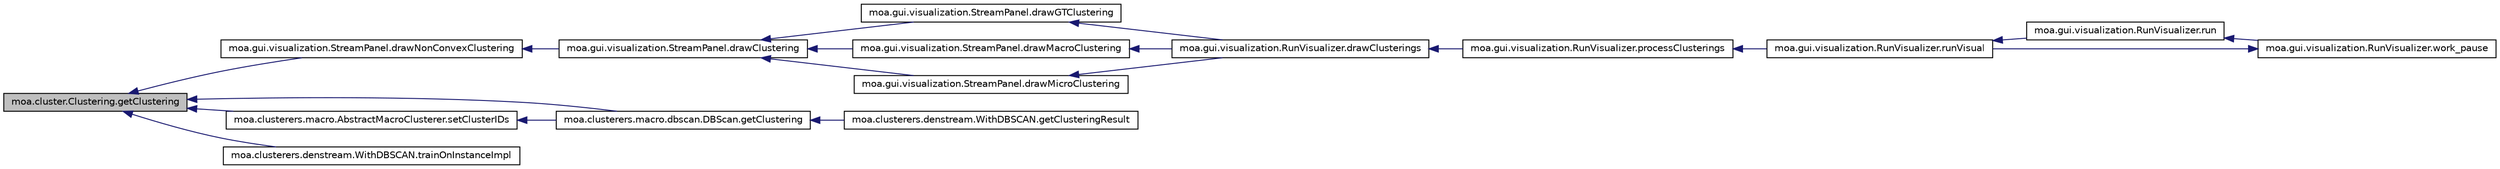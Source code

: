 digraph G
{
  edge [fontname="Helvetica",fontsize="10",labelfontname="Helvetica",labelfontsize="10"];
  node [fontname="Helvetica",fontsize="10",shape=record];
  rankdir=LR;
  Node1 [label="moa.cluster.Clustering.getClustering",height=0.2,width=0.4,color="black", fillcolor="grey75", style="filled" fontcolor="black"];
  Node1 -> Node2 [dir=back,color="midnightblue",fontsize="10",style="solid",fontname="Helvetica"];
  Node2 [label="moa.gui.visualization.StreamPanel.drawNonConvexClustering",height=0.2,width=0.4,color="black", fillcolor="white", style="filled",URL="$classmoa_1_1gui_1_1visualization_1_1StreamPanel.html#aef75fd4f2ff2510a374d1bcafe779a8c"];
  Node2 -> Node3 [dir=back,color="midnightblue",fontsize="10",style="solid",fontname="Helvetica"];
  Node3 [label="moa.gui.visualization.StreamPanel.drawClustering",height=0.2,width=0.4,color="black", fillcolor="white", style="filled",URL="$classmoa_1_1gui_1_1visualization_1_1StreamPanel.html#a168d88c5c0dc4fda9a2495e643bf7207"];
  Node3 -> Node4 [dir=back,color="midnightblue",fontsize="10",style="solid",fontname="Helvetica"];
  Node4 [label="moa.gui.visualization.StreamPanel.drawGTClustering",height=0.2,width=0.4,color="black", fillcolor="white", style="filled",URL="$classmoa_1_1gui_1_1visualization_1_1StreamPanel.html#a8988185291e95b038cc3e2e12e837889"];
  Node4 -> Node5 [dir=back,color="midnightblue",fontsize="10",style="solid",fontname="Helvetica"];
  Node5 [label="moa.gui.visualization.RunVisualizer.drawClusterings",height=0.2,width=0.4,color="black", fillcolor="white", style="filled",URL="$classmoa_1_1gui_1_1visualization_1_1RunVisualizer.html#a1a86658d48e37c8f62929b39a2982ce2"];
  Node5 -> Node6 [dir=back,color="midnightblue",fontsize="10",style="solid",fontname="Helvetica"];
  Node6 [label="moa.gui.visualization.RunVisualizer.processClusterings",height=0.2,width=0.4,color="black", fillcolor="white", style="filled",URL="$classmoa_1_1gui_1_1visualization_1_1RunVisualizer.html#ace13c1243d94edf61592e1d37dd14bd0"];
  Node6 -> Node7 [dir=back,color="midnightblue",fontsize="10",style="solid",fontname="Helvetica"];
  Node7 [label="moa.gui.visualization.RunVisualizer.runVisual",height=0.2,width=0.4,color="black", fillcolor="white", style="filled",URL="$classmoa_1_1gui_1_1visualization_1_1RunVisualizer.html#af40a82de4ae8183b09175d6e7f392203"];
  Node7 -> Node8 [dir=back,color="midnightblue",fontsize="10",style="solid",fontname="Helvetica"];
  Node8 [label="moa.gui.visualization.RunVisualizer.run",height=0.2,width=0.4,color="black", fillcolor="white", style="filled",URL="$classmoa_1_1gui_1_1visualization_1_1RunVisualizer.html#a499a0fbd6f3ec8c5625af2dd15072839"];
  Node8 -> Node9 [dir=back,color="midnightblue",fontsize="10",style="solid",fontname="Helvetica"];
  Node9 [label="moa.gui.visualization.RunVisualizer.work_pause",height=0.2,width=0.4,color="black", fillcolor="white", style="filled",URL="$classmoa_1_1gui_1_1visualization_1_1RunVisualizer.html#ac7da17ff513eaf15f3f2fa147160c580"];
  Node9 -> Node7 [dir=back,color="midnightblue",fontsize="10",style="solid",fontname="Helvetica"];
  Node3 -> Node10 [dir=back,color="midnightblue",fontsize="10",style="solid",fontname="Helvetica"];
  Node10 [label="moa.gui.visualization.StreamPanel.drawMacroClustering",height=0.2,width=0.4,color="black", fillcolor="white", style="filled",URL="$classmoa_1_1gui_1_1visualization_1_1StreamPanel.html#a10683b9b452d85b6b4fdd3802d664e1b"];
  Node10 -> Node5 [dir=back,color="midnightblue",fontsize="10",style="solid",fontname="Helvetica"];
  Node3 -> Node11 [dir=back,color="midnightblue",fontsize="10",style="solid",fontname="Helvetica"];
  Node11 [label="moa.gui.visualization.StreamPanel.drawMicroClustering",height=0.2,width=0.4,color="black", fillcolor="white", style="filled",URL="$classmoa_1_1gui_1_1visualization_1_1StreamPanel.html#af7da024f8470f4258f9a150013fa8253"];
  Node11 -> Node5 [dir=back,color="midnightblue",fontsize="10",style="solid",fontname="Helvetica"];
  Node1 -> Node12 [dir=back,color="midnightblue",fontsize="10",style="solid",fontname="Helvetica"];
  Node12 [label="moa.clusterers.macro.dbscan.DBScan.getClustering",height=0.2,width=0.4,color="black", fillcolor="white", style="filled",URL="$classmoa_1_1clusterers_1_1macro_1_1dbscan_1_1DBScan.html#afc1d9bb37a240d1c8feb84c771c04bf8"];
  Node12 -> Node13 [dir=back,color="midnightblue",fontsize="10",style="solid",fontname="Helvetica"];
  Node13 [label="moa.clusterers.denstream.WithDBSCAN.getClusteringResult",height=0.2,width=0.4,color="black", fillcolor="white", style="filled",URL="$classmoa_1_1clusterers_1_1denstream_1_1WithDBSCAN.html#aa20703dd9e1103106ed8cba31323dd1b"];
  Node1 -> Node14 [dir=back,color="midnightblue",fontsize="10",style="solid",fontname="Helvetica"];
  Node14 [label="moa.clusterers.macro.AbstractMacroClusterer.setClusterIDs",height=0.2,width=0.4,color="black", fillcolor="white", style="filled",URL="$classmoa_1_1clusterers_1_1macro_1_1AbstractMacroClusterer.html#ad71644e9f6be76c1f4525ecca2f04938"];
  Node14 -> Node12 [dir=back,color="midnightblue",fontsize="10",style="solid",fontname="Helvetica"];
  Node1 -> Node15 [dir=back,color="midnightblue",fontsize="10",style="solid",fontname="Helvetica"];
  Node15 [label="moa.clusterers.denstream.WithDBSCAN.trainOnInstanceImpl",height=0.2,width=0.4,color="black", fillcolor="white", style="filled",URL="$classmoa_1_1clusterers_1_1denstream_1_1WithDBSCAN.html#a7fffb637cae34111bae7491eebfc9943"];
}

